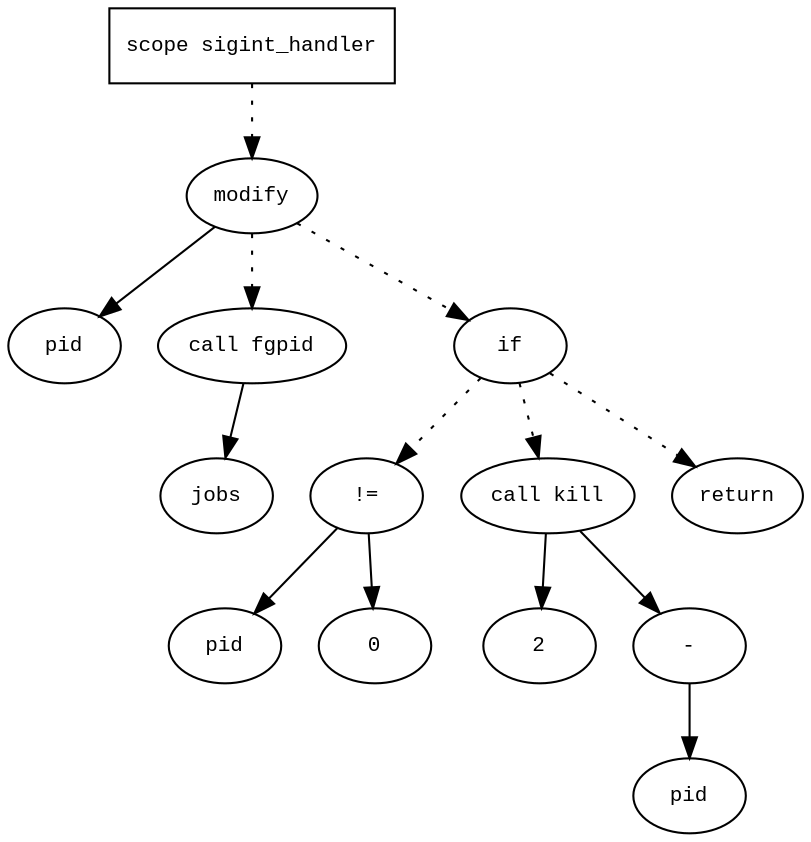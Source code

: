 digraph AST {
  graph [fontname="Times New Roman",fontsize=10];
  node  [fontname="Courier New",fontsize=10];
  edge  [fontname="Times New Roman",fontsize=10];

  node1 [label="scope sigint_handler",shape=box];
  node2 [label="modify",shape=ellipse];
  node3 [label="pid",shape=ellipse];
  node2 -> node3;
  node4 [label="call fgpid",shape=ellipse];
  node5 [label="jobs",shape=ellipse];
  node4 -> node5;
  node2 -> node4 [style=dotted];
  node1 -> node2 [style=dotted];
  node6 [label="if",shape=ellipse];
  node2 -> node6 [style=dotted];
  node7 [label="!=",shape=ellipse];
  node8 [label="pid",shape=ellipse];
  node7 -> node8;
  node9 [label="0",shape=ellipse];
  node7 -> node9;
  node6 -> node7 [style=dotted];
  node10 [label="call kill",shape=ellipse];
  node11 [label="2",shape=ellipse];
  node10 -> node11;
  node12 [label="-",shape=ellipse];
  node13 [label="pid",shape=ellipse];
  node12 -> node13;
  node10 -> node12;
  node6 -> node10 [style=dotted];
  node14 [label="return",shape=ellipse];
  node6 -> node14 [style=dotted];
} 